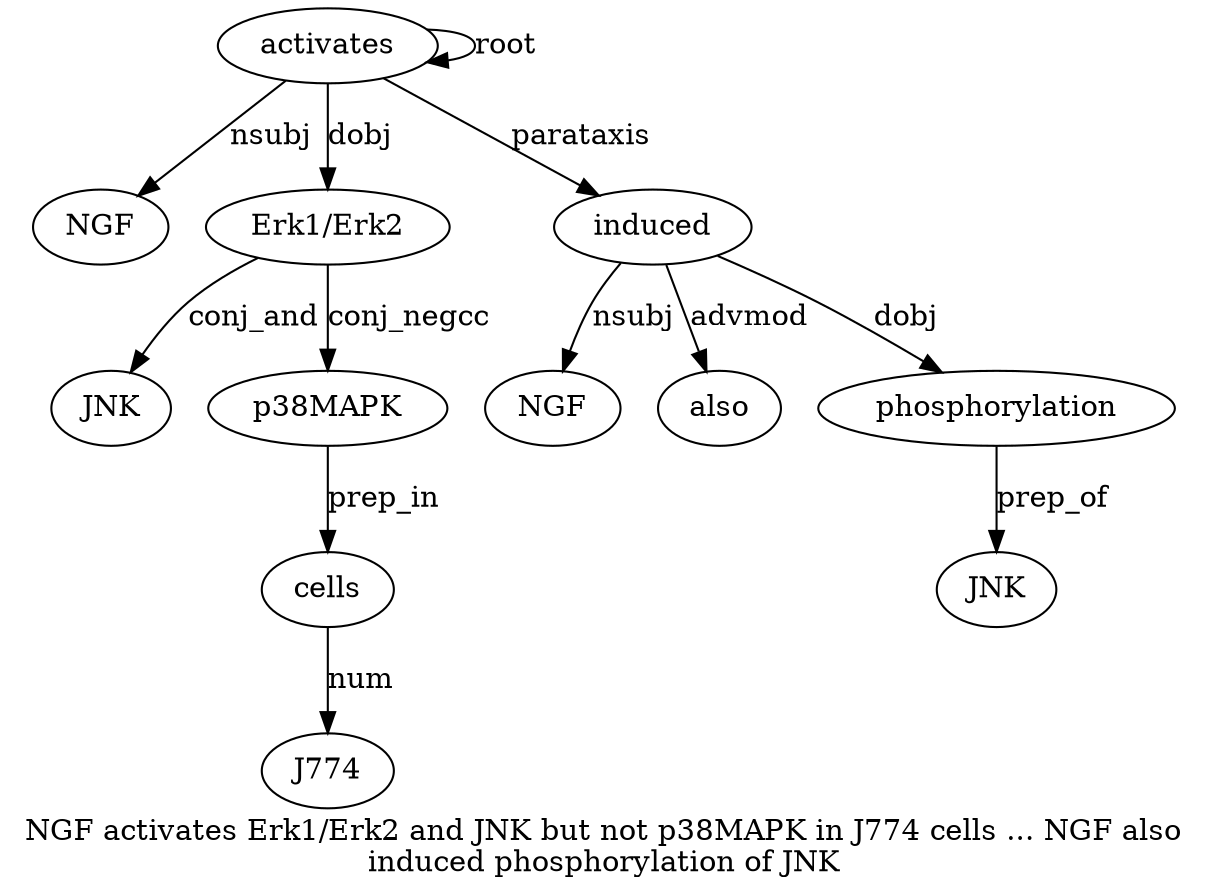 digraph "NGF activates Erk1/Erk2 and JNK but not p38MAPK in J774 cells ... NGF also induced phosphorylation of JNK" {
label="NGF activates Erk1/Erk2 and JNK but not p38MAPK in J774 cells ... NGF also
induced phosphorylation of JNK";
activates2 [style=filled, fillcolor=white, label=activates];
NGF1 [style=filled, fillcolor=white, label=NGF];
activates2 -> NGF1  [label=nsubj];
activates2 -> activates2  [label=root];
"Erk1/Erk23" [style=filled, fillcolor=white, label="Erk1/Erk2"];
activates2 -> "Erk1/Erk23"  [label=dobj];
JNK5 [style=filled, fillcolor=white, label=JNK];
"Erk1/Erk23" -> JNK5  [label=conj_and];
p38MAPK [style=filled, fillcolor=white, label=p38MAPK];
"Erk1/Erk23" -> p38MAPK  [label=conj_negcc];
cells11 [style=filled, fillcolor=white, label=cells];
J77410 [style=filled, fillcolor=white, label=J774];
cells11 -> J77410  [label=num];
p38MAPK -> cells11  [label=prep_in];
induced15 [style=filled, fillcolor=white, label=induced];
NGF13 [style=filled, fillcolor=white, label=NGF];
induced15 -> NGF13  [label=nsubj];
also14 [style=filled, fillcolor=white, label=also];
induced15 -> also14  [label=advmod];
activates2 -> induced15  [label=parataxis];
phosphorylation16 [style=filled, fillcolor=white, label=phosphorylation];
induced15 -> phosphorylation16  [label=dobj];
JNK18 [style=filled, fillcolor=white, label=JNK];
phosphorylation16 -> JNK18  [label=prep_of];
}
